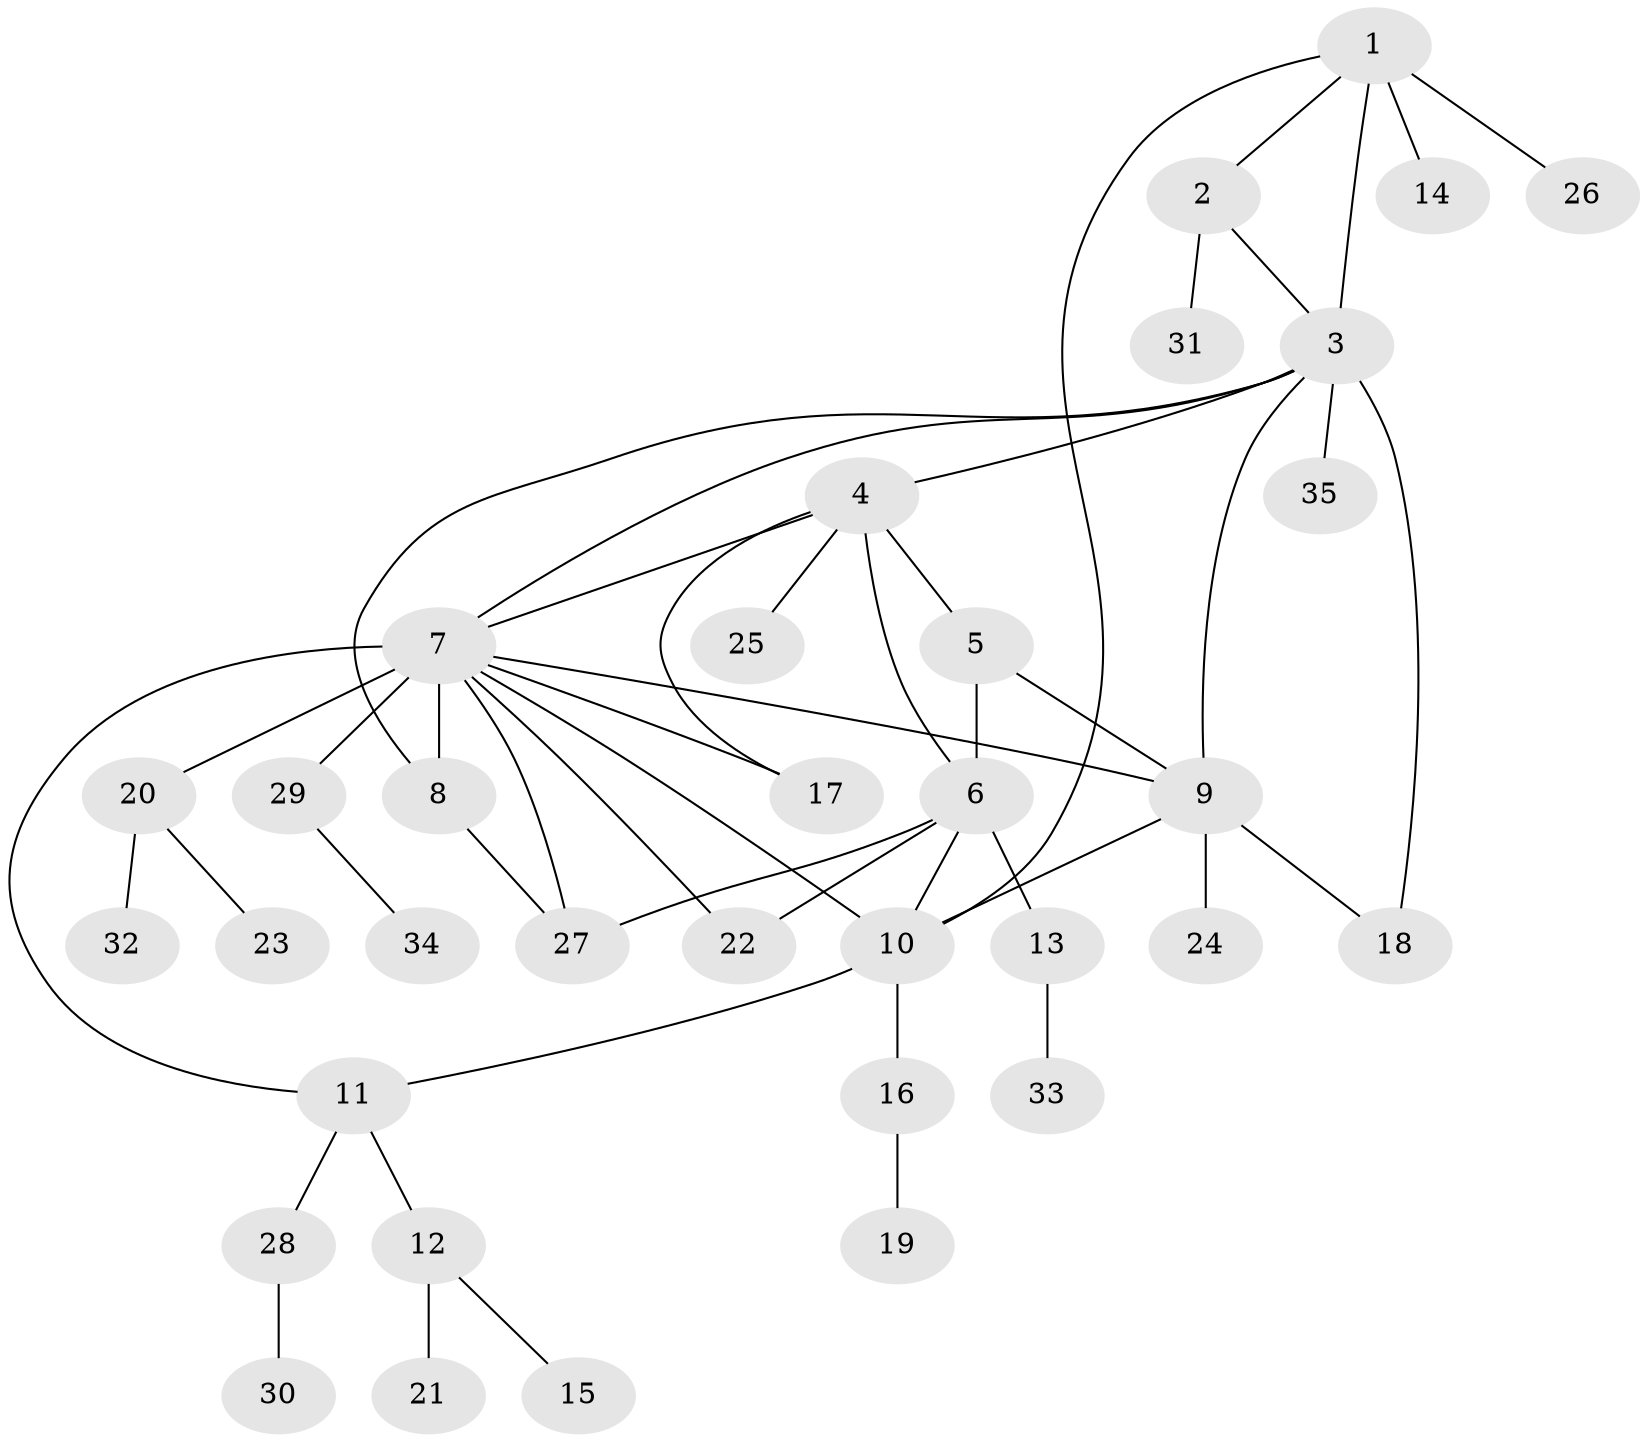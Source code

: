 // original degree distribution, {7: 0.028985507246376812, 4: 0.08695652173913043, 9: 0.014492753623188406, 8: 0.014492753623188406, 5: 0.08695652173913043, 12: 0.014492753623188406, 2: 0.18840579710144928, 1: 0.5072463768115942, 3: 0.057971014492753624}
// Generated by graph-tools (version 1.1) at 2025/52/03/04/25 22:52:39]
// undirected, 35 vertices, 49 edges
graph export_dot {
  node [color=gray90,style=filled];
  1;
  2;
  3;
  4;
  5;
  6;
  7;
  8;
  9;
  10;
  11;
  12;
  13;
  14;
  15;
  16;
  17;
  18;
  19;
  20;
  21;
  22;
  23;
  24;
  25;
  26;
  27;
  28;
  29;
  30;
  31;
  32;
  33;
  34;
  35;
  1 -- 2 [weight=1.0];
  1 -- 3 [weight=1.0];
  1 -- 10 [weight=1.0];
  1 -- 14 [weight=1.0];
  1 -- 26 [weight=2.0];
  2 -- 3 [weight=1.0];
  2 -- 31 [weight=1.0];
  3 -- 4 [weight=1.0];
  3 -- 7 [weight=1.0];
  3 -- 8 [weight=1.0];
  3 -- 9 [weight=1.0];
  3 -- 18 [weight=1.0];
  3 -- 35 [weight=1.0];
  4 -- 5 [weight=1.0];
  4 -- 6 [weight=2.0];
  4 -- 7 [weight=1.0];
  4 -- 17 [weight=1.0];
  4 -- 25 [weight=1.0];
  5 -- 6 [weight=1.0];
  5 -- 9 [weight=1.0];
  6 -- 10 [weight=1.0];
  6 -- 13 [weight=1.0];
  6 -- 22 [weight=1.0];
  6 -- 27 [weight=1.0];
  7 -- 8 [weight=9.0];
  7 -- 9 [weight=1.0];
  7 -- 10 [weight=1.0];
  7 -- 11 [weight=1.0];
  7 -- 17 [weight=1.0];
  7 -- 20 [weight=1.0];
  7 -- 22 [weight=1.0];
  7 -- 27 [weight=1.0];
  7 -- 29 [weight=1.0];
  8 -- 27 [weight=1.0];
  9 -- 10 [weight=1.0];
  9 -- 18 [weight=1.0];
  9 -- 24 [weight=1.0];
  10 -- 11 [weight=1.0];
  10 -- 16 [weight=1.0];
  11 -- 12 [weight=1.0];
  11 -- 28 [weight=1.0];
  12 -- 15 [weight=1.0];
  12 -- 21 [weight=1.0];
  13 -- 33 [weight=1.0];
  16 -- 19 [weight=1.0];
  20 -- 23 [weight=1.0];
  20 -- 32 [weight=1.0];
  28 -- 30 [weight=1.0];
  29 -- 34 [weight=1.0];
}
